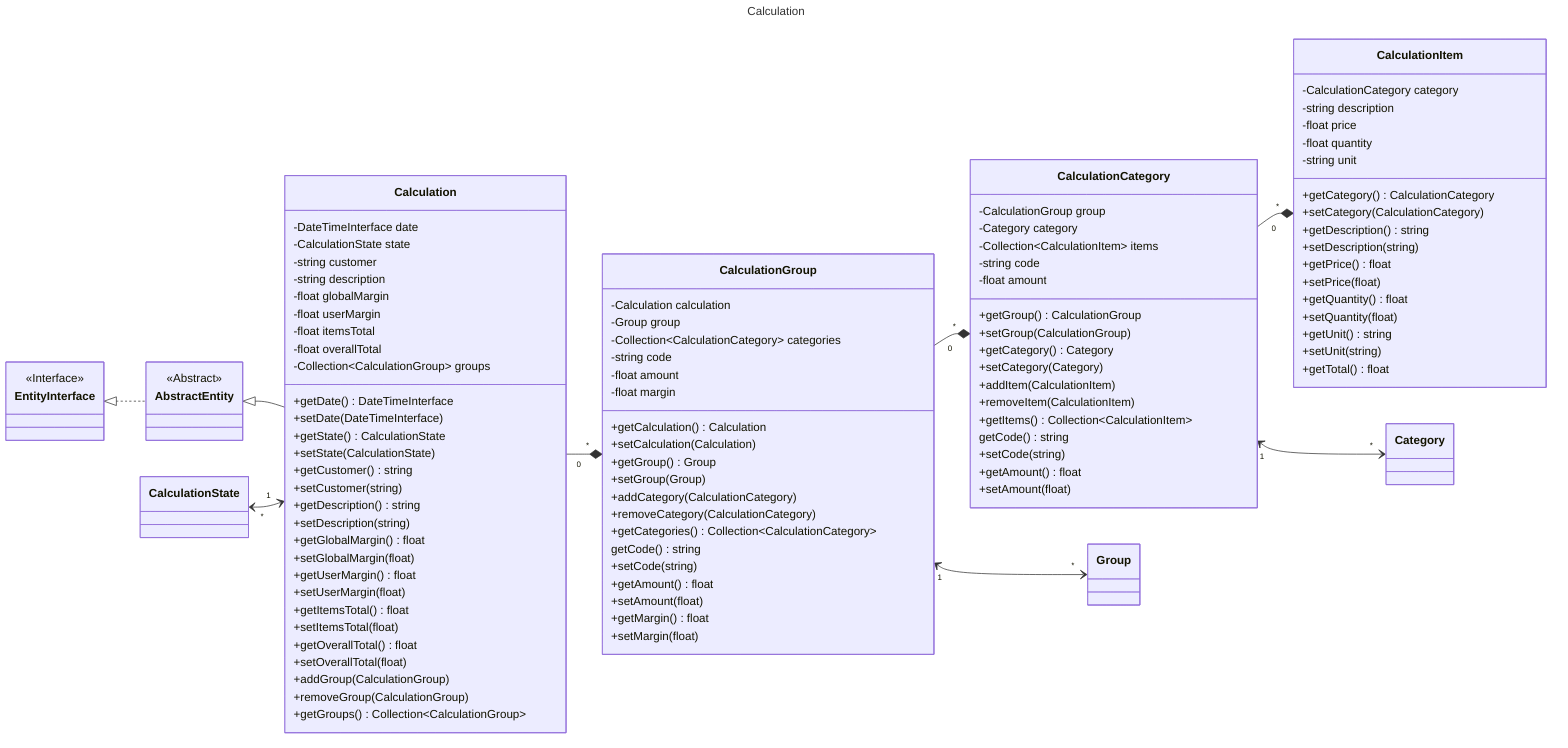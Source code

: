 ---
title: Calculation
---

classDiagram
    direction LR

    class Calculation {
        -DateTimeInterface date
        -CalculationState state
        -string customer
        -string description
        -float globalMargin
        -float userMargin
        -float itemsTotal
        -float overallTotal
        -Collection~CalculationGroup~ groups
        +getDate() DateTimeInterface
        +setDate(DateTimeInterface)
        +getState() CalculationState
        +setState(CalculationState)
        +getCustomer() string
        +setCustomer(string)
        +getDescription() string
        +setDescription(string)
        +getGlobalMargin() float
        +setGlobalMargin(float)
        +getUserMargin() float
        +setUserMargin(float)
        +getItemsTotal() float
        +setItemsTotal(float)
        +getOverallTotal() float
        +setOverallTotal(float)
        +addGroup(CalculationGroup)
        +removeGroup(CalculationGroup)
        +getGroups() Collection~CalculationGroup~
    }

    class CalculationGroup {
        -Calculation calculation
        -Group group
        -Collection~CalculationCategory~ categories
        -string code
        -float amount
        -float margin
        +getCalculation() Calculation
        +setCalculation(Calculation)
        +getGroup() Group
        +setGroup(Group)
        +addCategory(CalculationCategory)
        +removeCategory(CalculationCategory)
        +getCategories() Collection~CalculationCategory~
        getCode() string
        +setCode(string)
        +getAmount() float
        +setAmount(float)
        +getMargin() float
        +setMargin(float)
    }

    class CalculationCategory {
        -CalculationGroup group
        -Category category
        -Collection~CalculationItem~ items
        -string code
        -float amount
        +getGroup() CalculationGroup
        +setGroup(CalculationGroup)
        +getCategory() Category
        +setCategory(Category)
        +addItem(CalculationItem)
        +removeItem(CalculationItem)
        +getItems() Collection~CalculationItem~
        getCode() string
        +setCode(string)
        +getAmount() float
        +setAmount(float)
    }

    class CalculationItem {
        -CalculationCategory category
        -string description
        -float price
        -float quantity
        -string unit
        +getCategory() CalculationCategory
        +setCategory(CalculationCategory)
        +getDescription() string
        +setDescription(string)
        +getPrice() float
        +setPrice(float)
        +getQuantity() float
        +setQuantity(float)
        +getUnit() string
        +setUnit(string)
        +getTotal() float
    }

    class CalculationState {
    }

    class Group {
    }

    class Category {
    }

    class AbstractEntity {
        <<Abstract>>
    }
    class EntityInterface {
        <<Interface>>
    }

    EntityInterface <|.. AbstractEntity
    AbstractEntity <|-- Calculation
    Calculation "0" --* "*" CalculationGroup
    CalculationGroup "0" --* "*" CalculationCategory
    CalculationCategory "0" --* "*" CalculationItem
    CalculationState "*" <--> "1" Calculation
    CalculationGroup "1" <--> "*" Group
    CalculationCategory "1" <--> "*" Category

    click EntityInterface call nodeCallback()
    click AbstractEntity call nodeCallback()
    click CalculationState call nodeCallback()
    click Category call nodeCallback()
    click Group call nodeCallback()
